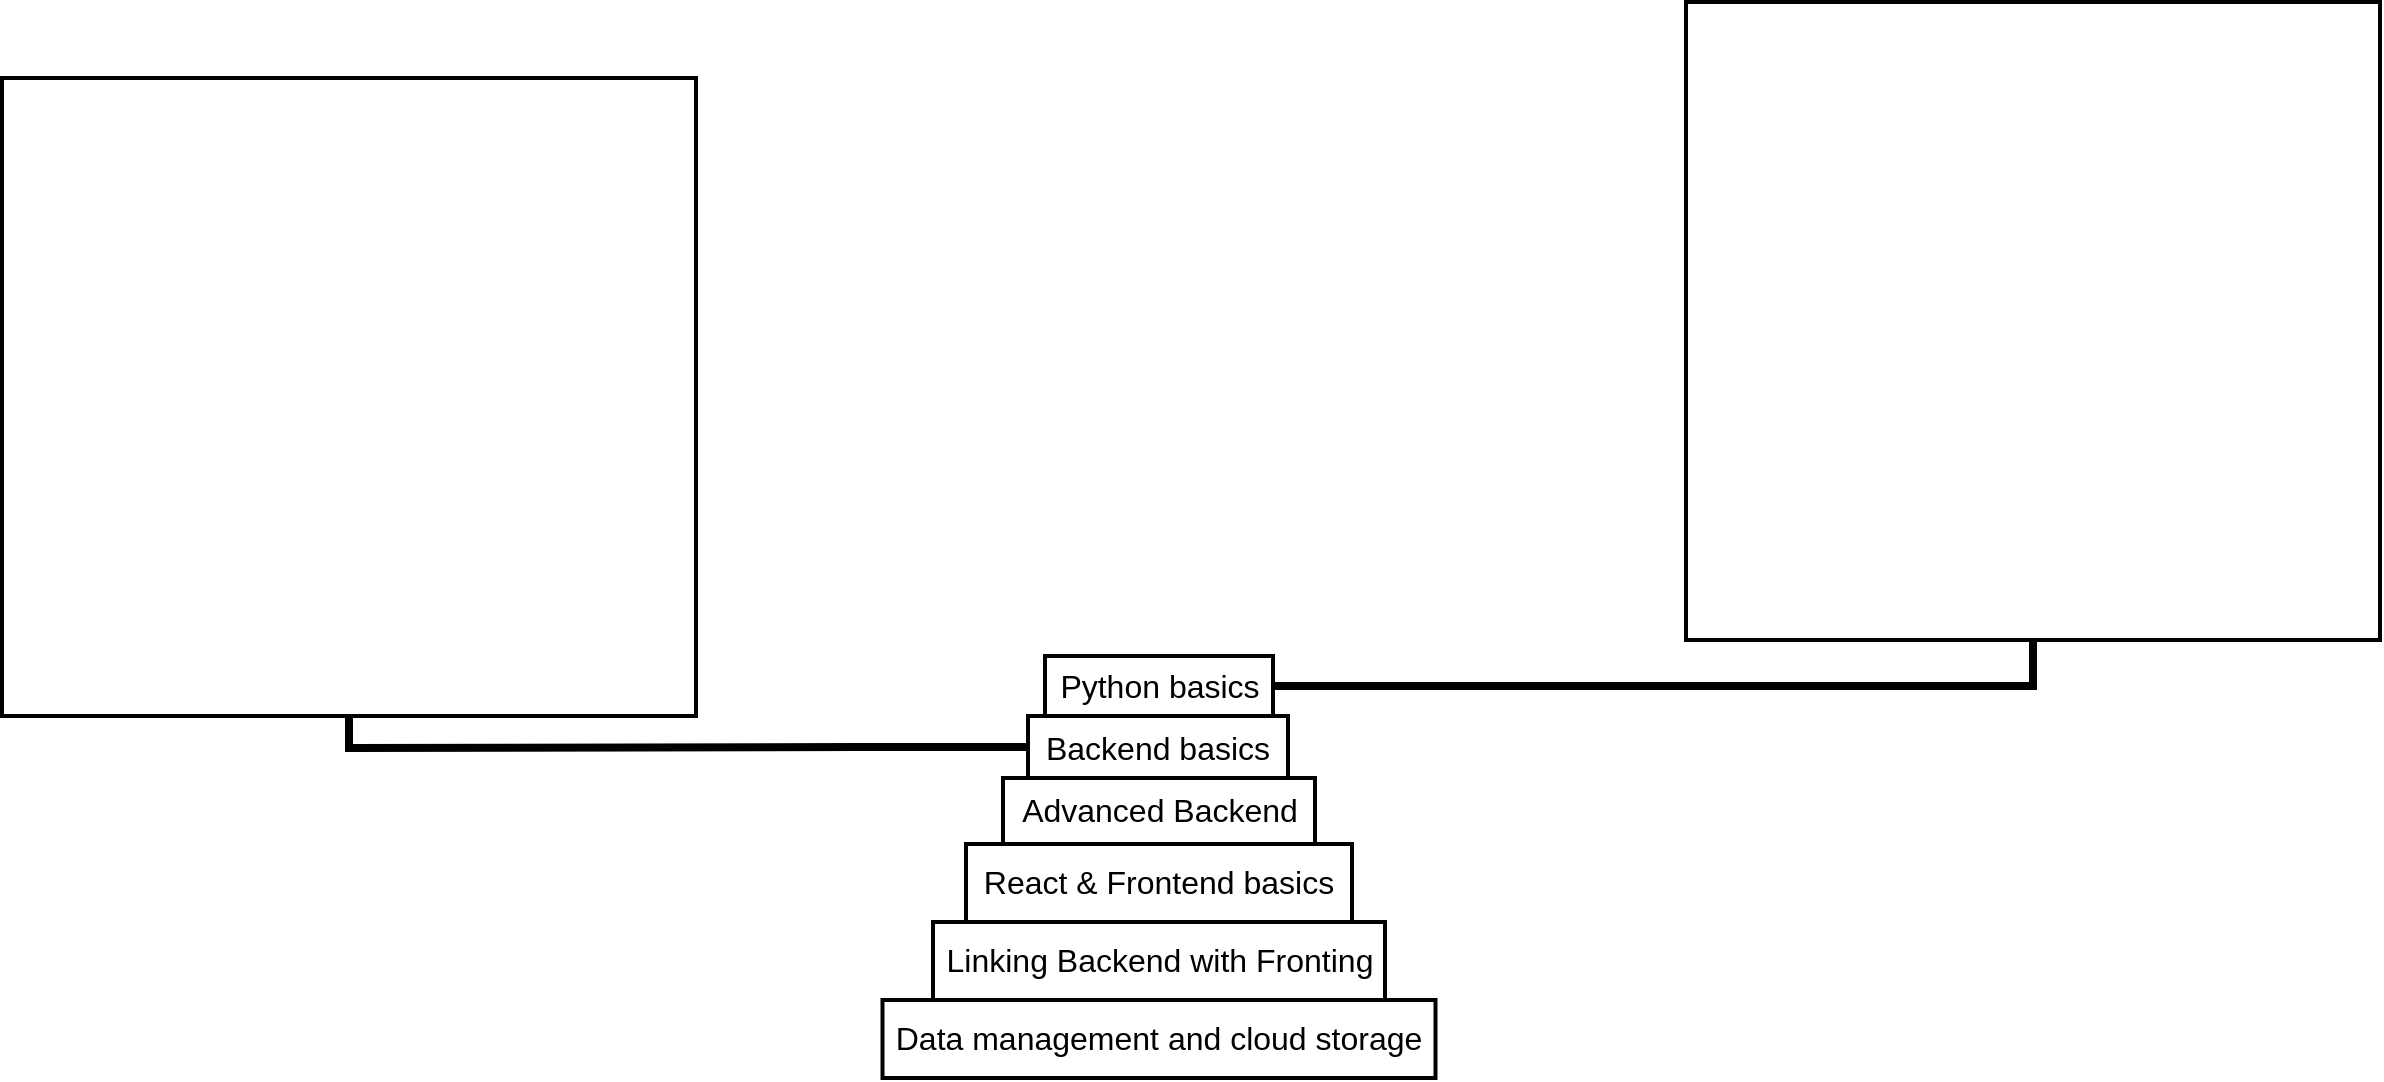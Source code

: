<mxfile version="26.0.16">
  <diagram name="Page-1" id="bkezm6ncL4rmGFRLu1cK">
    <mxGraphModel dx="3300" dy="2263" grid="0" gridSize="10" guides="1" tooltips="1" connect="1" arrows="1" fold="1" page="0" pageScale="1" pageWidth="850" pageHeight="1100" math="0" shadow="0">
      <root>
        <mxCell id="0" />
        <mxCell id="1" parent="0" />
        <mxCell id="ksm32kX3pYqMby-qtKBc-24" style="edgeStyle=orthogonalEdgeStyle;rounded=0;orthogonalLoop=1;jettySize=auto;html=1;exitX=1;exitY=0.5;exitDx=0;exitDy=0;entryX=0.5;entryY=1;entryDx=0;entryDy=0;fontSize=12;startSize=8;endSize=8;endArrow=none;startFill=0;strokeWidth=4;" edge="1" parent="1" source="ksm32kX3pYqMby-qtKBc-2" target="ksm32kX3pYqMby-qtKBc-17">
          <mxGeometry relative="1" as="geometry" />
        </mxCell>
        <mxCell id="ksm32kX3pYqMby-qtKBc-2" value="Python basics" style="text;html=1;align=center;verticalAlign=middle;whiteSpace=wrap;rounded=0;fontSize=16;strokeWidth=2;strokeColor=default;shadow=0;glass=1;fillColor=none;fontColor=light-dark(#000000,#FFFFFF);" vertex="1" parent="1">
          <mxGeometry x="57.5" y="217" width="114" height="30" as="geometry" />
        </mxCell>
        <mxCell id="ksm32kX3pYqMby-qtKBc-4" value="Advanced Backend" style="text;html=1;align=center;verticalAlign=middle;whiteSpace=wrap;rounded=0;fontSize=16;strokeColor=default;strokeWidth=2;spacingTop=-1;" vertex="1" parent="1">
          <mxGeometry x="36.5" y="278" width="156" height="33" as="geometry" />
        </mxCell>
        <mxCell id="ksm32kX3pYqMby-qtKBc-6" value="React &amp;amp; Frontend basics" style="text;html=1;align=center;verticalAlign=middle;whiteSpace=wrap;rounded=0;fontSize=16;strokeColor=default;strokeWidth=2;spacingTop=-2;" vertex="1" parent="1">
          <mxGeometry x="18" y="311" width="193" height="39" as="geometry" />
        </mxCell>
        <mxCell id="ksm32kX3pYqMby-qtKBc-7" value="Linking Backend with Fronting" style="text;html=1;align=center;verticalAlign=middle;whiteSpace=wrap;rounded=0;fontSize=16;strokeColor=default;strokeWidth=2;spacingTop=-2;" vertex="1" parent="1">
          <mxGeometry x="1.5" y="350" width="226" height="39" as="geometry" />
        </mxCell>
        <mxCell id="ksm32kX3pYqMby-qtKBc-8" value="Data management and cloud storage" style="text;html=1;align=center;verticalAlign=middle;whiteSpace=wrap;rounded=0;fontSize=16;strokeColor=default;strokeWidth=2;spacingTop=-2;" vertex="1" parent="1">
          <mxGeometry x="-23.75" y="389" width="276.5" height="39" as="geometry" />
        </mxCell>
        <mxCell id="ksm32kX3pYqMby-qtKBc-32" style="edgeStyle=orthogonalEdgeStyle;rounded=0;orthogonalLoop=1;jettySize=auto;html=1;exitX=0;exitY=0.5;exitDx=0;exitDy=0;fontSize=12;startSize=8;endSize=8;strokeWidth=4;endArrow=none;startFill=0;entryX=0.5;entryY=1;entryDx=0;entryDy=0;" edge="1" parent="1" source="ksm32kX3pYqMby-qtKBc-9" target="ksm32kX3pYqMby-qtKBc-31">
          <mxGeometry relative="1" as="geometry">
            <mxPoint x="-81.917" y="262.667" as="targetPoint" />
            <Array as="points">
              <mxPoint x="-34" y="263" />
              <mxPoint x="-290" y="263" />
            </Array>
          </mxGeometry>
        </mxCell>
        <mxCell id="ksm32kX3pYqMby-qtKBc-9" value="Backend basics" style="text;html=1;align=center;verticalAlign=middle;whiteSpace=wrap;rounded=0;fontSize=16;strokeColor=default;strokeWidth=2;" vertex="1" parent="1">
          <mxGeometry x="49" y="247" width="130" height="31" as="geometry" />
        </mxCell>
        <mxCell id="ksm32kX3pYqMby-qtKBc-17" value="" style="rounded=0;whiteSpace=wrap;html=1;strokeWidth=2;" vertex="1" parent="1">
          <mxGeometry x="378" y="-110" width="347" height="319" as="geometry" />
        </mxCell>
        <mxCell id="ksm32kX3pYqMby-qtKBc-31" value="" style="rounded=0;whiteSpace=wrap;html=1;strokeWidth=2;" vertex="1" parent="1">
          <mxGeometry x="-464" y="-72" width="347" height="319" as="geometry" />
        </mxCell>
      </root>
    </mxGraphModel>
  </diagram>
</mxfile>
